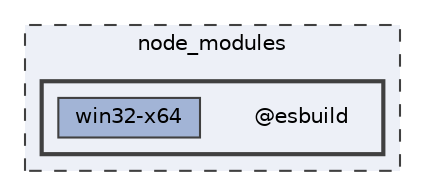 digraph "node_modules/@esbuild"
{
 // LATEX_PDF_SIZE
  bgcolor="transparent";
  edge [fontname=Helvetica,fontsize=10,labelfontname=Helvetica,labelfontsize=10];
  node [fontname=Helvetica,fontsize=10,shape=box,height=0.2,width=0.4];
  compound=true
  subgraph clusterdir_acd06b18086a0dd2ae699b1e0b775be8 {
    graph [ bgcolor="#edf0f7", pencolor="grey25", label="node_modules", fontname=Helvetica,fontsize=10 style="filled,dashed", URL="dir_acd06b18086a0dd2ae699b1e0b775be8.html",tooltip=""]
  subgraph clusterdir_ba7904f7cbca2ea68d72434b81d73856 {
    graph [ bgcolor="#edf0f7", pencolor="grey25", label="", fontname=Helvetica,fontsize=10 style="filled,bold", URL="dir_ba7904f7cbca2ea68d72434b81d73856.html",tooltip=""]
    dir_ba7904f7cbca2ea68d72434b81d73856 [shape=plaintext, label="@esbuild"];
  dir_c152e73251139800bbb8726092e6c4f7 [label="win32-x64", fillcolor="#a2b4d6", color="grey25", style="filled", URL="dir_c152e73251139800bbb8726092e6c4f7.html",tooltip=""];
  }
  }
}
